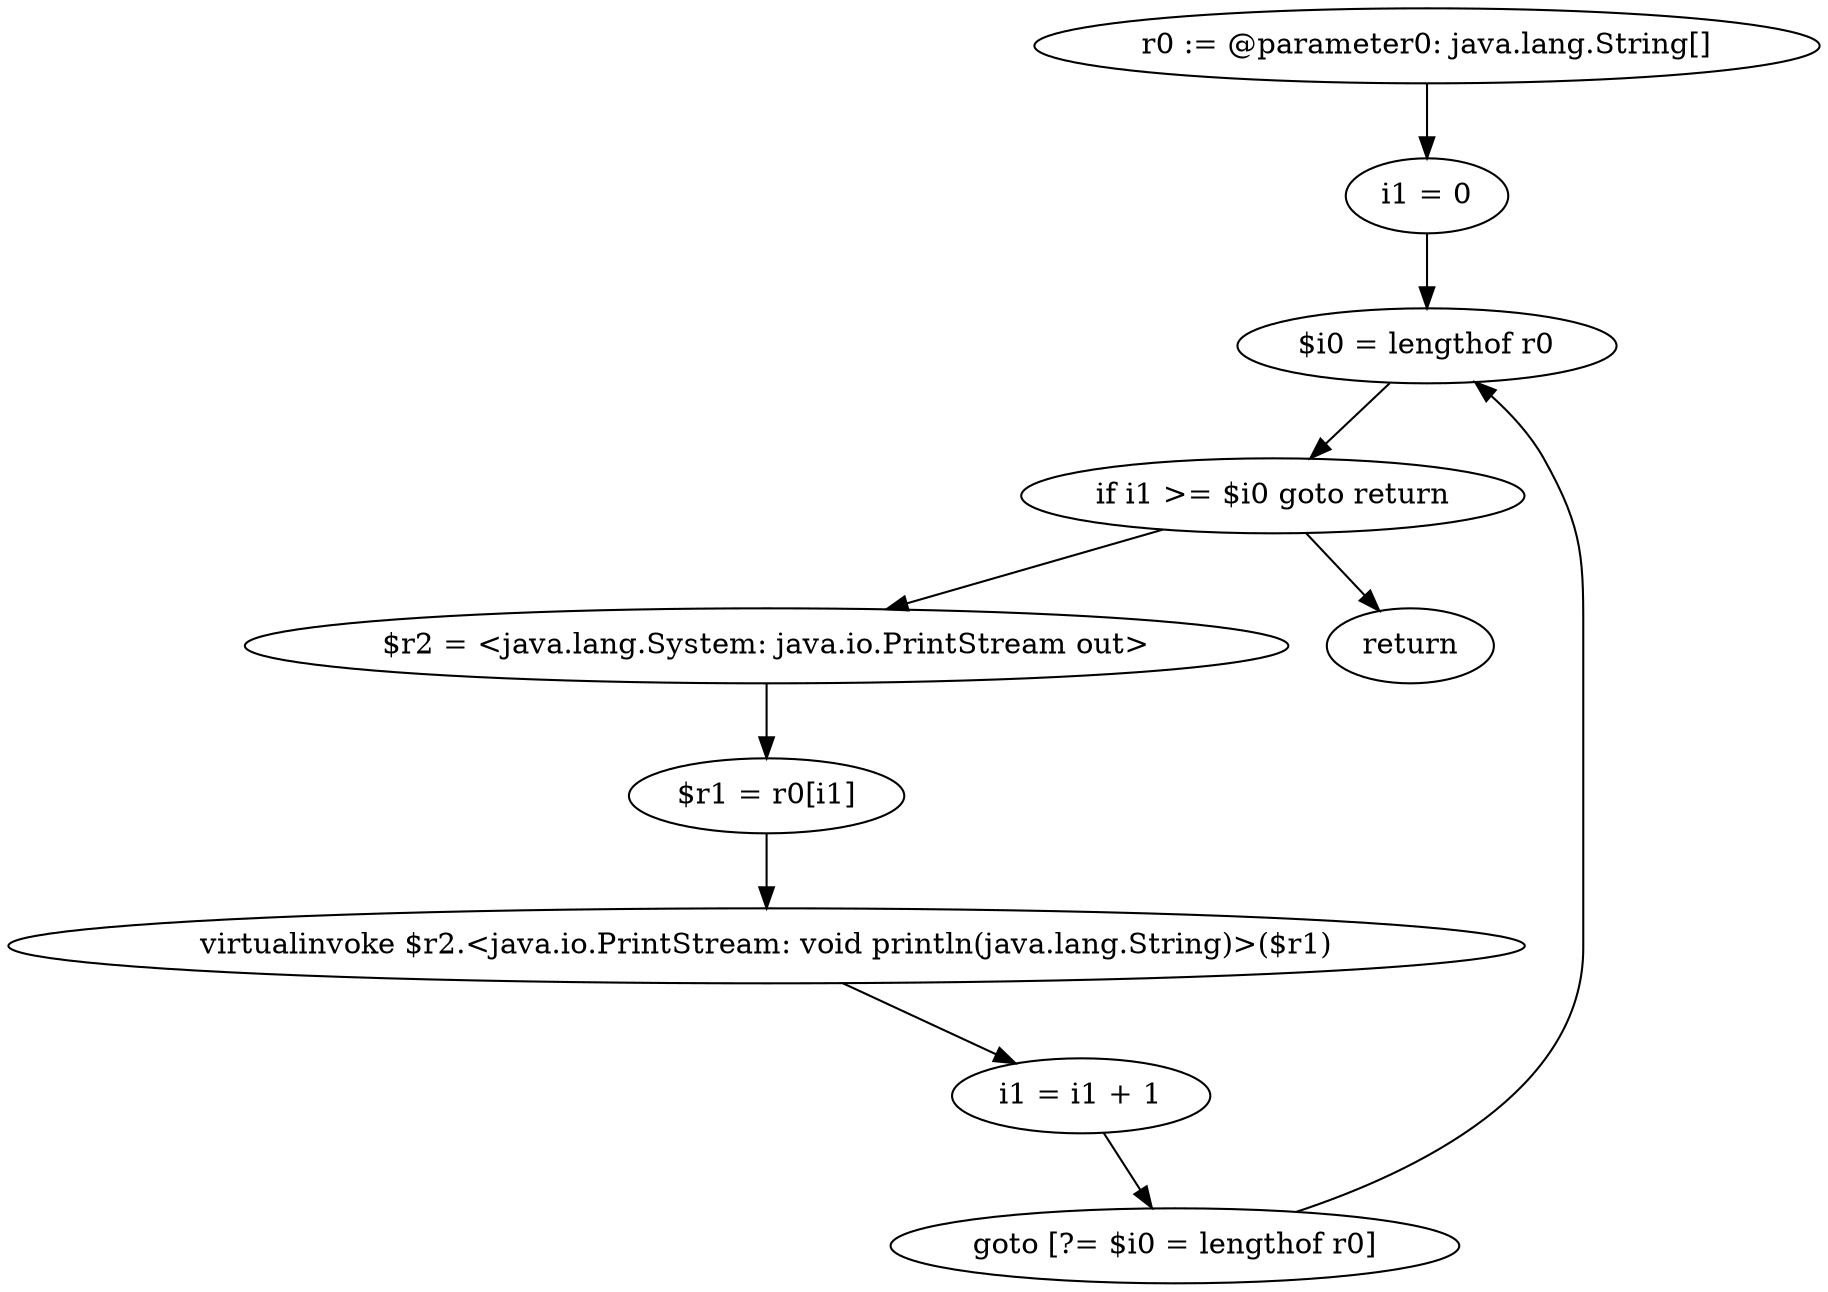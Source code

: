 digraph "unitGraph" {
    "r0 := @parameter0: java.lang.String[]"
    "i1 = 0"
    "$i0 = lengthof r0"
    "if i1 >= $i0 goto return"
    "$r2 = <java.lang.System: java.io.PrintStream out>"
    "$r1 = r0[i1]"
    "virtualinvoke $r2.<java.io.PrintStream: void println(java.lang.String)>($r1)"
    "i1 = i1 + 1"
    "goto [?= $i0 = lengthof r0]"
    "return"
    "r0 := @parameter0: java.lang.String[]"->"i1 = 0";
    "i1 = 0"->"$i0 = lengthof r0";
    "$i0 = lengthof r0"->"if i1 >= $i0 goto return";
    "if i1 >= $i0 goto return"->"$r2 = <java.lang.System: java.io.PrintStream out>";
    "if i1 >= $i0 goto return"->"return";
    "$r2 = <java.lang.System: java.io.PrintStream out>"->"$r1 = r0[i1]";
    "$r1 = r0[i1]"->"virtualinvoke $r2.<java.io.PrintStream: void println(java.lang.String)>($r1)";
    "virtualinvoke $r2.<java.io.PrintStream: void println(java.lang.String)>($r1)"->"i1 = i1 + 1";
    "i1 = i1 + 1"->"goto [?= $i0 = lengthof r0]";
    "goto [?= $i0 = lengthof r0]"->"$i0 = lengthof r0";
}
